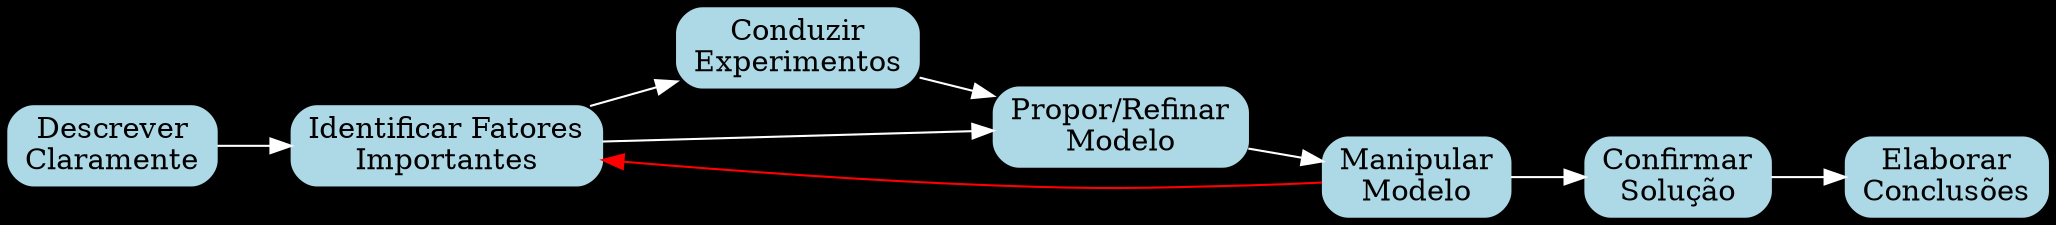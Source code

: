 digraph G {
  bgcolor=black;
  rankdir="LR"
  node [shape=box, style="filled, rounded", color=lightblue];
  edge [color=white];
  "Descrever\nClaramente" -> "Identificar Fatores\nImportantes";
  "Identificar Fatores\nImportantes" -> "Conduzir\nExperimentos";
  "Identificar Fatores\nImportantes" -> "Propor/Refinar\nModelo";
  "Conduzir\nExperimentos" -> "Propor/Refinar\nModelo";
  "Propor/Refinar\nModelo" -> "Manipular\nModelo";
  "Manipular\nModelo" -> "Confirmar\nSolução";
  "Manipular\nModelo" -> "Identificar Fatores\nImportantes" [color=red];
  "Confirmar\nSolução" -> "Elaborar\nConclusões";
  }